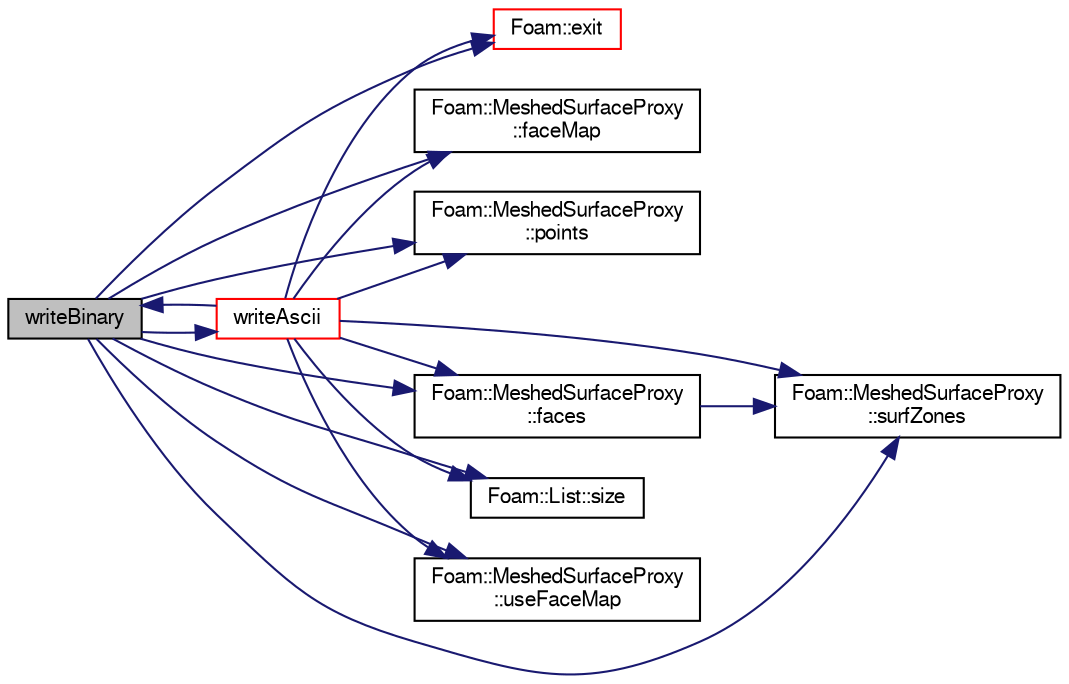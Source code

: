 digraph "writeBinary"
{
  bgcolor="transparent";
  edge [fontname="FreeSans",fontsize="10",labelfontname="FreeSans",labelfontsize="10"];
  node [fontname="FreeSans",fontsize="10",shape=record];
  rankdir="LR";
  Node204 [label="writeBinary",height=0.2,width=0.4,color="black", fillcolor="grey75", style="filled", fontcolor="black"];
  Node204 -> Node205 [color="midnightblue",fontsize="10",style="solid",fontname="FreeSans"];
  Node205 [label="Foam::exit",height=0.2,width=0.4,color="red",URL="$a21124.html#a06ca7250d8e89caf05243ec094843642"];
  Node204 -> Node252 [color="midnightblue",fontsize="10",style="solid",fontname="FreeSans"];
  Node252 [label="Foam::MeshedSurfaceProxy\l::faceMap",height=0.2,width=0.4,color="black",URL="$a29570.html#ac60b73c76c3ba27cee6f78de4e6b82df",tooltip="Const access to the faceMap, zero-sized when unused. "];
  Node204 -> Node253 [color="midnightblue",fontsize="10",style="solid",fontname="FreeSans"];
  Node253 [label="Foam::MeshedSurfaceProxy\l::faces",height=0.2,width=0.4,color="black",URL="$a29570.html#a16c6d36f7c961d037a44e5c235d9aa15",tooltip="Return const access to the faces. "];
  Node253 -> Node254 [color="midnightblue",fontsize="10",style="solid",fontname="FreeSans"];
  Node254 [label="Foam::MeshedSurfaceProxy\l::surfZones",height=0.2,width=0.4,color="black",URL="$a29570.html#a14a75381fb0e82fa2fdf4b3aff01a96a",tooltip="Const access to the surface zones. "];
  Node204 -> Node255 [color="midnightblue",fontsize="10",style="solid",fontname="FreeSans"];
  Node255 [label="Foam::MeshedSurfaceProxy\l::points",height=0.2,width=0.4,color="black",URL="$a29570.html#afb6c3bde245ae6ea91f1c538da59f8fc",tooltip="Return const access to the points. "];
  Node204 -> Node256 [color="midnightblue",fontsize="10",style="solid",fontname="FreeSans"];
  Node256 [label="Foam::List::size",height=0.2,width=0.4,color="black",URL="$a25694.html#a8a5f6fa29bd4b500caf186f60245b384",tooltip="Override size to be inconsistent with allocated storage. "];
  Node204 -> Node254 [color="midnightblue",fontsize="10",style="solid",fontname="FreeSans"];
  Node204 -> Node257 [color="midnightblue",fontsize="10",style="solid",fontname="FreeSans"];
  Node257 [label="Foam::MeshedSurfaceProxy\l::useFaceMap",height=0.2,width=0.4,color="black",URL="$a29570.html#ab637248fe62dcd14ffe4cd5958954b02",tooltip="Use faceMap? "];
  Node204 -> Node258 [color="midnightblue",fontsize="10",style="solid",fontname="FreeSans"];
  Node258 [label="writeAscii",height=0.2,width=0.4,color="red",URL="$a29642.html#a9ed2139058d6a7dca0edb4f9c88e6599",tooltip="Write surface mesh components by proxy (as ASCII) "];
  Node258 -> Node205 [color="midnightblue",fontsize="10",style="solid",fontname="FreeSans"];
  Node258 -> Node252 [color="midnightblue",fontsize="10",style="solid",fontname="FreeSans"];
  Node258 -> Node253 [color="midnightblue",fontsize="10",style="solid",fontname="FreeSans"];
  Node258 -> Node255 [color="midnightblue",fontsize="10",style="solid",fontname="FreeSans"];
  Node258 -> Node256 [color="midnightblue",fontsize="10",style="solid",fontname="FreeSans"];
  Node258 -> Node254 [color="midnightblue",fontsize="10",style="solid",fontname="FreeSans"];
  Node258 -> Node257 [color="midnightblue",fontsize="10",style="solid",fontname="FreeSans"];
  Node258 -> Node204 [color="midnightblue",fontsize="10",style="solid",fontname="FreeSans"];
}
